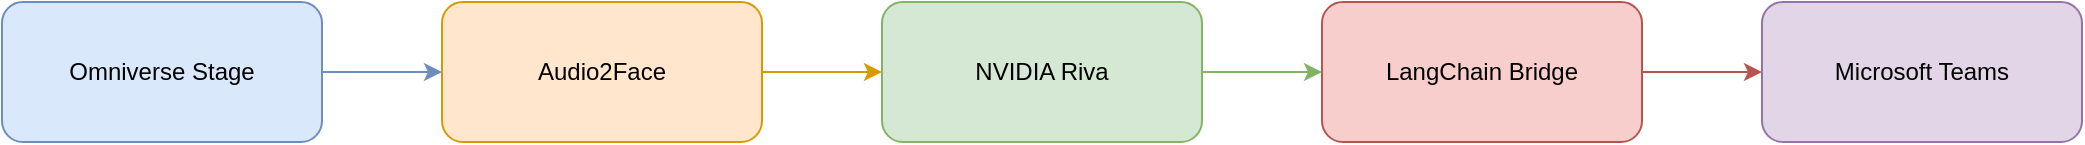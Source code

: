 <mxfile version="22.0.0">
  <diagram id="avatar-pipeline" name="Avatar Pipeline">
    <mxGraphModel dx="1024" dy="768" grid="1" gridSize="10" guides="1" tooltips="1" connect="1" arrows="1" fold="1" page="1" pageScale="1" pageWidth="1169" pageHeight="827" math="0" shadow="0">
      <root>
        <mxCell id="0"/>
        <mxCell id="1" parent="0"/>
        <mxCell id="omniverse" value="Omniverse Stage" style="rounded=1;whiteSpace=wrap;html=1;fillColor=#dae8fc;strokeColor=#6c8ebf" vertex="1" parent="1">
          <mxGeometry x="120" y="200" width="160" height="70" as="geometry"/>
        </mxCell>
        <mxCell id="audio2face" value="Audio2Face" style="rounded=1;whiteSpace=wrap;html=1;fillColor=#ffe6cc;strokeColor=#d79b00" vertex="1" parent="1">
          <mxGeometry x="340" y="200" width="160" height="70" as="geometry"/>
        </mxCell>
        <mxCell id="riva" value="NVIDIA Riva" style="rounded=1;whiteSpace=wrap;html=1;fillColor=#d5e8d4;strokeColor=#82b366" vertex="1" parent="1">
          <mxGeometry x="560" y="200" width="160" height="70" as="geometry"/>
        </mxCell>
        <mxCell id="bridge" value="LangChain Bridge" style="rounded=1;whiteSpace=wrap;html=1;fillColor=#f8cecc;strokeColor=#b85450" vertex="1" parent="1">
          <mxGeometry x="780" y="200" width="160" height="70" as="geometry"/>
        </mxCell>
        <mxCell id="teams" value="Microsoft Teams" style="rounded=1;whiteSpace=wrap;html=1;fillColor=#e1d5e7;strokeColor=#9673a6" vertex="1" parent="1">
          <mxGeometry x="1000" y="200" width="160" height="70" as="geometry"/>
        </mxCell>
        <mxCell id="arrow1" style="edgeStyle=orthogonalEdgeStyle;rounded=0;jettySize=auto;orthogonalLoop=1;strokeColor=#6c8ebf" edge="1" parent="1" source="omniverse" target="audio2face">
          <mxGeometry relative="1" as="geometry"/>
        </mxCell>
        <mxCell id="arrow2" style="edgeStyle=orthogonalEdgeStyle;rounded=0;jettySize=auto;orthogonalLoop=1;strokeColor=#d79b00" edge="1" parent="1" source="audio2face" target="riva">
          <mxGeometry relative="1" as="geometry"/>
        </mxCell>
        <mxCell id="arrow3" style="edgeStyle=orthogonalEdgeStyle;rounded=0;jettySize=auto;orthogonalLoop=1;strokeColor=#82b366" edge="1" parent="1" source="riva" target="bridge">
          <mxGeometry relative="1" as="geometry"/>
        </mxCell>
        <mxCell id="arrow4" style="edgeStyle=orthogonalEdgeStyle;rounded=0;jettySize=auto;orthogonalLoop=1;strokeColor=#b85450" edge="1" parent="1" source="bridge" target="teams">
          <mxGeometry relative="1" as="geometry"/>
        </mxCell>
      </root>
    </mxGraphModel>
  </diagram>
</mxfile>
